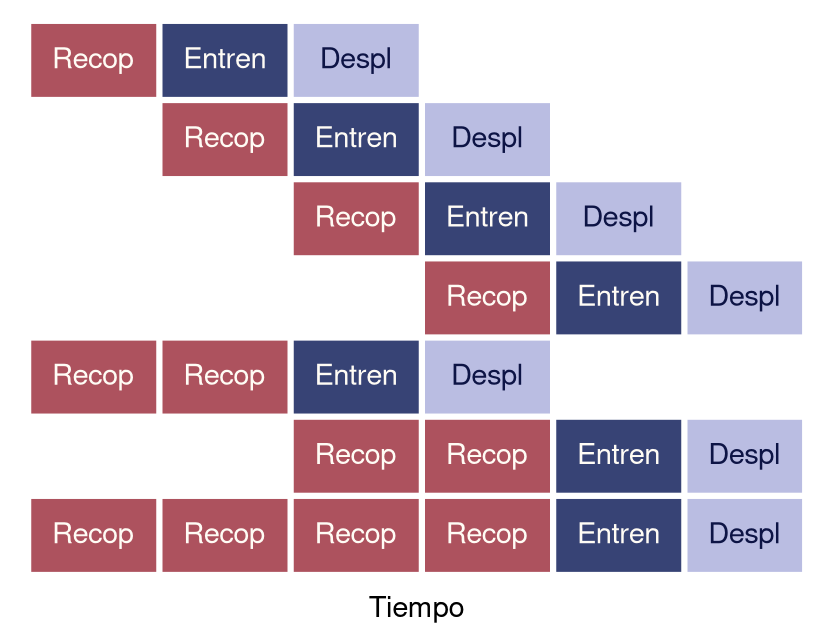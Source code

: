 digraph G {
  fontname="Helvetica,Arial,sans-serif"
  node [fontname="Helvetica,Arial,sans-serif"]
  edge [fontname="Helvetica,Arial,sans-serif"]
  
  labelloc="b";
  label="Tiempo";
  
  a2 [shape=none fontcolor="#fffcf5" label=<
 <TABLE border="0" cellspacing="3" cellpadding="10" bgcolor="white">
  <TR>
    <TD colspan="1" bgcolor="#ad525e" color="#fffcf5">Recop</TD>
    <TD colspan="1" bgcolor="#374375">Entren</TD>
    <TD colspan="1" bgcolor="#babde2"><font color="#0d1445">Despl</font></TD>
    <TD colspan="1" bgcolor="white"></TD>
    <TD colspan="1" bgcolor="white"></TD>
    <TD colspan="1" bgcolor="white"></TD>
  </TR>
  <TR>
    <TD colspan="1" bgcolor="white"></TD>
    <TD colspan="1" bgcolor="#ad525e" color="#fffcf5">Recop</TD>
    <TD colspan="1" bgcolor="#374375">Entren</TD>
    <TD colspan="1" bgcolor="#babde2"><font color="#0d1445">Despl</font></TD>
    <TD colspan="1" bgcolor="white"></TD>
    <TD colspan="1" bgcolor="white"></TD>
  </TR>
  <TR>
    <TD colspan="1" bgcolor="white"></TD>
    <TD colspan="1" bgcolor="white"></TD>
    <TD colspan="1" bgcolor="#ad525e" color="#fffcf5">Recop</TD>
    <TD colspan="1" bgcolor="#374375">Entren</TD>
    <TD colspan="1" bgcolor="#babde2"><font color="#0d1445">Despl</font></TD>
    <TD colspan="1" bgcolor="white"></TD>
  </TR>
  <TR>
    <TD colspan="1" bgcolor="white"></TD>
    <TD colspan="1" bgcolor="white"></TD>
    <TD colspan="1" bgcolor="white"></TD>
    <TD colspan="1" bgcolor="#ad525e" color="#fffcf5">Recop</TD>
    <TD colspan="1" bgcolor="#374375">Entren</TD>
    <TD colspan="1" bgcolor="#babde2"><font color="#0d1445">Despl</font></TD>
  </TR>
  <TR>
    <TD colspan="1" bgcolor="#ad525e" color="#fffcf5">Recop</TD>
    <TD colspan="1" bgcolor="#ad525e" color="#fffcf5">Recop</TD>
    <TD colspan="1" bgcolor="#374375">Entren</TD>
    <TD colspan="1" bgcolor="#babde2"><font color="#0d1445">Despl</font></TD>
    <TD colspan="1" bgcolor="white"></TD>
    <TD colspan="1" bgcolor="white"></TD>
  </TR>
  <TR>
    <TD colspan="1" bgcolor="white"></TD>
    <TD colspan="1" bgcolor="white"></TD>
    <TD colspan="1" bgcolor="#ad525e" color="#fffcf5">Recop</TD>
    <TD colspan="1" bgcolor="#ad525e" color="#fffcf5">Recop</TD>
    <TD colspan="1" bgcolor="#374375">Entren</TD>
    <TD colspan="1" bgcolor="#babde2"><font color="#0d1445">Despl</font></TD>
  </TR>
  <TR>
    <TD colspan="1" bgcolor="#ad525e" color="#fffcf5">Recop</TD>
    <TD colspan="1" bgcolor="#ad525e" color="#fffcf5">Recop</TD>
    <TD colspan="1" bgcolor="#ad525e" color="#fffcf5">Recop</TD>
    <TD colspan="1" bgcolor="#ad525e" color="#fffcf5">Recop</TD>
    <TD colspan="1" bgcolor="#374375">Entren</TD>
    <TD colspan="1" bgcolor="#babde2"><font color="#0d1445">Despl</font></TD>
  </TR>
  
</TABLE>>];

}

